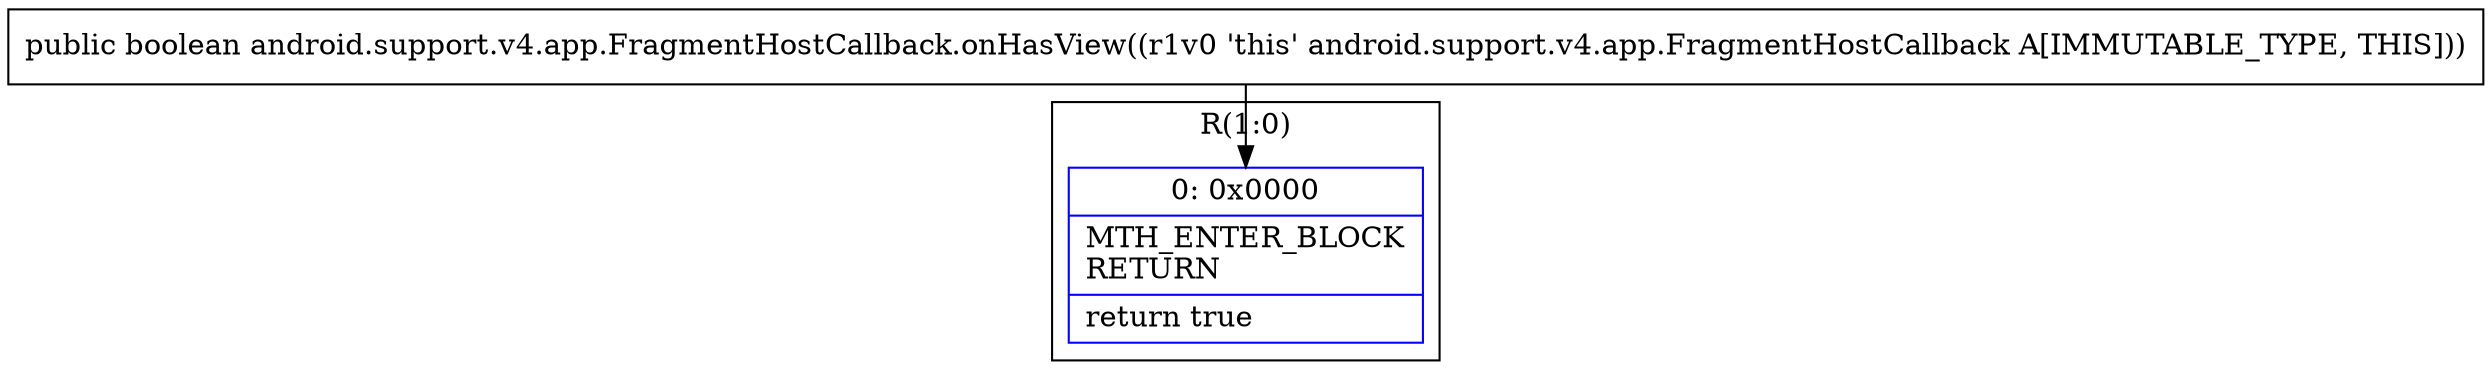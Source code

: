 digraph "CFG forandroid.support.v4.app.FragmentHostCallback.onHasView()Z" {
subgraph cluster_Region_532588263 {
label = "R(1:0)";
node [shape=record,color=blue];
Node_0 [shape=record,label="{0\:\ 0x0000|MTH_ENTER_BLOCK\lRETURN\l|return true\l}"];
}
MethodNode[shape=record,label="{public boolean android.support.v4.app.FragmentHostCallback.onHasView((r1v0 'this' android.support.v4.app.FragmentHostCallback A[IMMUTABLE_TYPE, THIS])) }"];
MethodNode -> Node_0;
}

